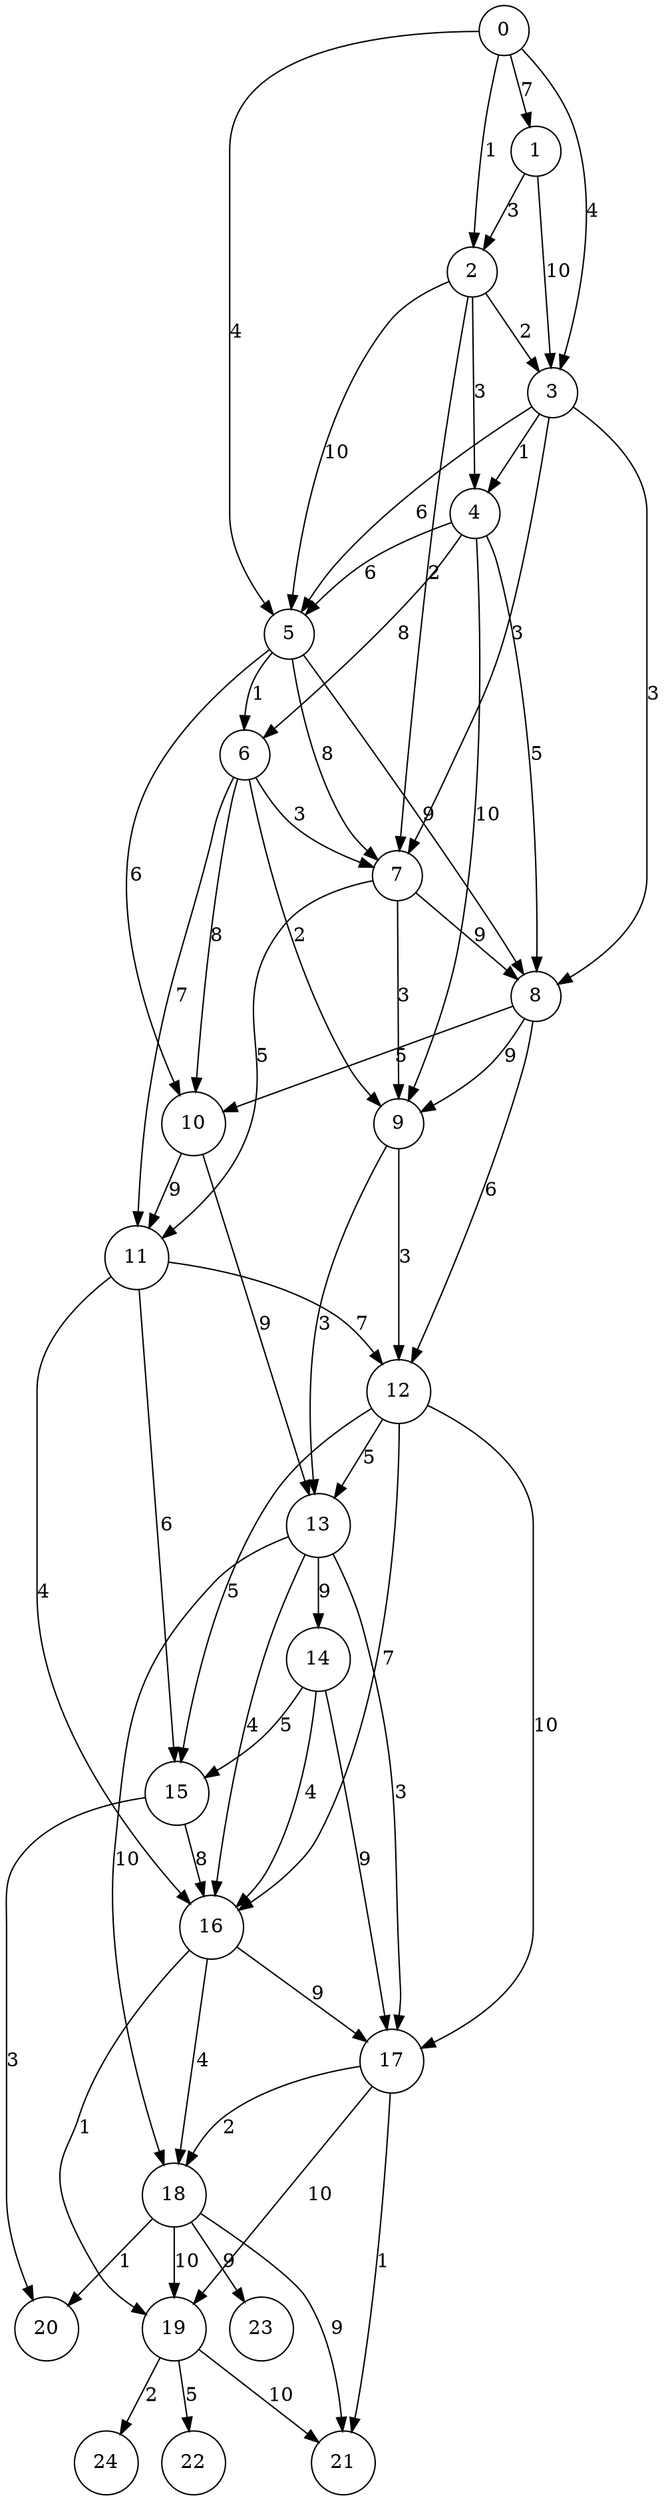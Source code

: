 digraph G {
node[shape=circle];
"16" -> "19" [label=1];
"8" -> "9" [label=9];
"18" -> "23" [label=9];
"7" -> "11" [label=5];
"12" -> "17" [label=10];
"14" -> "17" [label=9];
"2" -> "3" [label=2];
"2" -> "5" [label=10];
"15" -> "16" [label=8];
"10" -> "13" [label=9];
"6" -> "7" [label=3];
"12" -> "13" [label=5];
"5" -> "10" [label=6];
"0" -> "5" [label=4];
"3" -> "4" [label=1];
"19" -> "24" [label=2];
"17" -> "18" [label=2];
"19" -> "22" [label=5];
"18" -> "19" [label=10];
"7" -> "8" [label=9];
"8" -> "10" [label=5];
"9" -> "12" [label=3];
"4" -> "9" [label=10];
"15" -> "20" [label=3];
"4" -> "6" [label=8];
"14" -> "15" [label=5];
"5" -> "7" [label=8];
"11" -> "12" [label=7];
"1" -> "3" [label=10];
"4" -> "8" [label=5];
"10" -> "11" [label=9];
"16" -> "17" [label=9];
"0" -> "3" [label=4];
"5" -> "6" [label=1];
"5" -> "8" [label=9];
"16" -> "18" [label=4];
"6" -> "11" [label=7];
"7" -> "9" [label=3];
"2" -> "7" [label=2];
"13" -> "17" [label=3];
"2" -> "4" [label=3];
"12" -> "15" [label=5];
"4" -> "5" [label=6];
"0" -> "2" [label=1];
"6" -> "9" [label=2];
"11" -> "15" [label=6];
"19" -> "21" [label=10];
"9" -> "13" [label=3];
"13" -> "16" [label=4];
"13" -> "18" [label=10];
"6" -> "10" [label=8];
"3" -> "8" [label=3];
"14" -> "16" [label=4];
"17" -> "19" [label=10];
"3" -> "7" [label=3];
"18" -> "21" [label=9];
"8" -> "12" [label=6];
"12" -> "16" [label=7];
"1" -> "2" [label=3];
"18" -> "20" [label=1];
"3" -> "5" [label=6];
"13" -> "14" [label=9];
"11" -> "16" [label=4];
"0" -> "1" [label=7];
"17" -> "21" [label=1];
}
